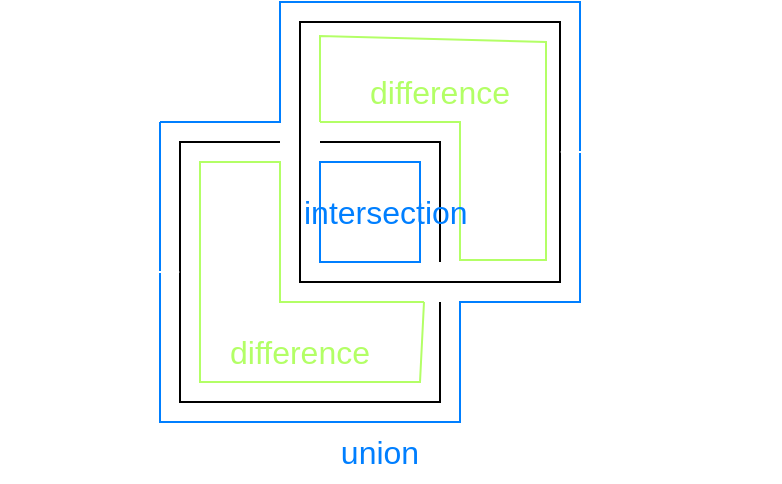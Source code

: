 <mxfile version="16.5.1" type="device"><diagram id="-YYjB7EtyeWVGIis7b0z" name="Page-1"><mxGraphModel dx="503" dy="491" grid="1" gridSize="10" guides="0" tooltips="1" connect="1" arrows="1" fold="1" page="1" pageScale="1" pageWidth="413" pageHeight="291" math="0" shadow="0"><root><mxCell id="0"/><mxCell id="1" parent="0"/><mxCell id="5OZ0IebZrSpfPYpljGjT-1" value="" style="whiteSpace=wrap;html=1;aspect=fixed;fillColor=default;" vertex="1" parent="1"><mxGeometry x="170" y="100" width="130" height="130" as="geometry"/></mxCell><mxCell id="5OZ0IebZrSpfPYpljGjT-16" value="" style="rounded=0;whiteSpace=wrap;html=1;glass=0;fontSize=16;fontColor=#FFFFFF;strokeColor=none;fillColor=default;" vertex="1" parent="1"><mxGeometry x="290" y="160" width="20" height="20" as="geometry"/></mxCell><mxCell id="5OZ0IebZrSpfPYpljGjT-15" value="" style="rounded=0;whiteSpace=wrap;html=1;glass=0;fontSize=16;fontColor=#FFFFFF;strokeColor=none;fillColor=default;" vertex="1" parent="1"><mxGeometry x="220" y="90" width="20" height="20" as="geometry"/></mxCell><mxCell id="5OZ0IebZrSpfPYpljGjT-2" value="" style="whiteSpace=wrap;html=1;aspect=fixed;fillColor=none;glass=0;" vertex="1" parent="1"><mxGeometry x="230" y="40" width="130" height="130" as="geometry"/></mxCell><mxCell id="5OZ0IebZrSpfPYpljGjT-3" value="" style="endArrow=none;html=1;rounded=0;strokeColor=#B3FF66;" edge="1" parent="1"><mxGeometry width="50" height="50" relative="1" as="geometry"><mxPoint x="292" y="180" as="sourcePoint"/><mxPoint x="292" y="180" as="targetPoint"/><Array as="points"><mxPoint x="290" y="220"/><mxPoint x="180" y="220"/><mxPoint x="180" y="110"/><mxPoint x="220" y="110"/><mxPoint x="220" y="180"/></Array></mxGeometry></mxCell><mxCell id="5OZ0IebZrSpfPYpljGjT-4" value="" style="whiteSpace=wrap;html=1;aspect=fixed;glass=0;fillColor=none;strokeColor=#007FFF;" vertex="1" parent="1"><mxGeometry x="240" y="110" width="50" height="50" as="geometry"/></mxCell><mxCell id="5OZ0IebZrSpfPYpljGjT-5" value="" style="endArrow=none;html=1;rounded=0;strokeColor=#B3FF66;" edge="1" parent="1"><mxGeometry width="50" height="50" relative="1" as="geometry"><mxPoint x="240" y="90" as="sourcePoint"/><mxPoint x="240" y="90" as="targetPoint"/><Array as="points"><mxPoint x="240" y="47"/><mxPoint x="353" y="50"/><mxPoint x="353" y="159"/><mxPoint x="310" y="159"/><mxPoint x="310" y="90"/></Array></mxGeometry></mxCell><mxCell id="5OZ0IebZrSpfPYpljGjT-6" value="" style="endArrow=none;html=1;rounded=0;strokeColor=#007FFF;" edge="1" parent="1"><mxGeometry width="50" height="50" relative="1" as="geometry"><mxPoint x="160" y="90" as="sourcePoint"/><mxPoint x="160" y="90" as="targetPoint"/><Array as="points"><mxPoint x="220" y="90"/><mxPoint x="220" y="30"/><mxPoint x="370" y="30"/><mxPoint x="370" y="180"/><mxPoint x="310" y="180"/><mxPoint x="310" y="240"/><mxPoint x="160" y="240"/></Array></mxGeometry></mxCell><mxCell id="5OZ0IebZrSpfPYpljGjT-7" value="union" style="text;html=1;strokeColor=none;fillColor=none;align=center;verticalAlign=middle;whiteSpace=wrap;rounded=0;glass=0;fontColor=#007FFF;fontSize=16;" vertex="1" parent="1"><mxGeometry x="240" y="240" width="60" height="30" as="geometry"/></mxCell><mxCell id="5OZ0IebZrSpfPYpljGjT-8" value="intersection" style="text;html=1;strokeColor=none;fillColor=none;align=left;verticalAlign=middle;whiteSpace=wrap;rounded=0;glass=0;fontColor=#007FFF;fontSize=16;" vertex="1" parent="1"><mxGeometry x="230" y="120" width="60" height="30" as="geometry"/></mxCell><mxCell id="5OZ0IebZrSpfPYpljGjT-9" value="difference" style="text;html=1;strokeColor=none;fillColor=none;align=center;verticalAlign=middle;whiteSpace=wrap;rounded=0;glass=0;fontColor=#B3FF66;fontSize=16;" vertex="1" parent="1"><mxGeometry x="270" y="60" width="60" height="30" as="geometry"/></mxCell><mxCell id="5OZ0IebZrSpfPYpljGjT-10" value="difference" style="text;html=1;strokeColor=none;fillColor=none;align=center;verticalAlign=middle;whiteSpace=wrap;rounded=0;glass=0;fontColor=#B3FF66;fontSize=16;" vertex="1" parent="1"><mxGeometry x="200" y="190" width="60" height="30" as="geometry"/></mxCell><mxCell id="5OZ0IebZrSpfPYpljGjT-12" style="edgeStyle=orthogonalEdgeStyle;rounded=0;orthogonalLoop=1;jettySize=auto;html=1;entryX=1;entryY=0.5;entryDx=0;entryDy=0;fontSize=16;fontColor=#FFFFFF;strokeColor=#FFFFFF;" edge="1" parent="1" source="5OZ0IebZrSpfPYpljGjT-11" target="5OZ0IebZrSpfPYpljGjT-2"><mxGeometry relative="1" as="geometry"/></mxCell><mxCell id="5OZ0IebZrSpfPYpljGjT-11" value="set B" style="text;html=1;strokeColor=none;fillColor=none;align=center;verticalAlign=middle;whiteSpace=wrap;rounded=0;glass=0;fontSize=16;fontColor=#FFFFFF;" vertex="1" parent="1"><mxGeometry x="420" y="90" width="50" height="30" as="geometry"/></mxCell><mxCell id="5OZ0IebZrSpfPYpljGjT-14" style="edgeStyle=orthogonalEdgeStyle;rounded=0;orthogonalLoop=1;jettySize=auto;html=1;entryX=0;entryY=0.5;entryDx=0;entryDy=0;fontSize=16;fontColor=#FFFFFF;strokeColor=#FFFFFF;" edge="1" parent="1" source="5OZ0IebZrSpfPYpljGjT-13" target="5OZ0IebZrSpfPYpljGjT-1"><mxGeometry relative="1" as="geometry"/></mxCell><mxCell id="5OZ0IebZrSpfPYpljGjT-13" value="set A" style="text;html=1;strokeColor=none;fillColor=none;align=center;verticalAlign=middle;whiteSpace=wrap;rounded=0;glass=0;fontSize=16;fontColor=#FFFFFF;" vertex="1" parent="1"><mxGeometry x="80" y="150" width="50" height="30" as="geometry"/></mxCell></root></mxGraphModel></diagram></mxfile>